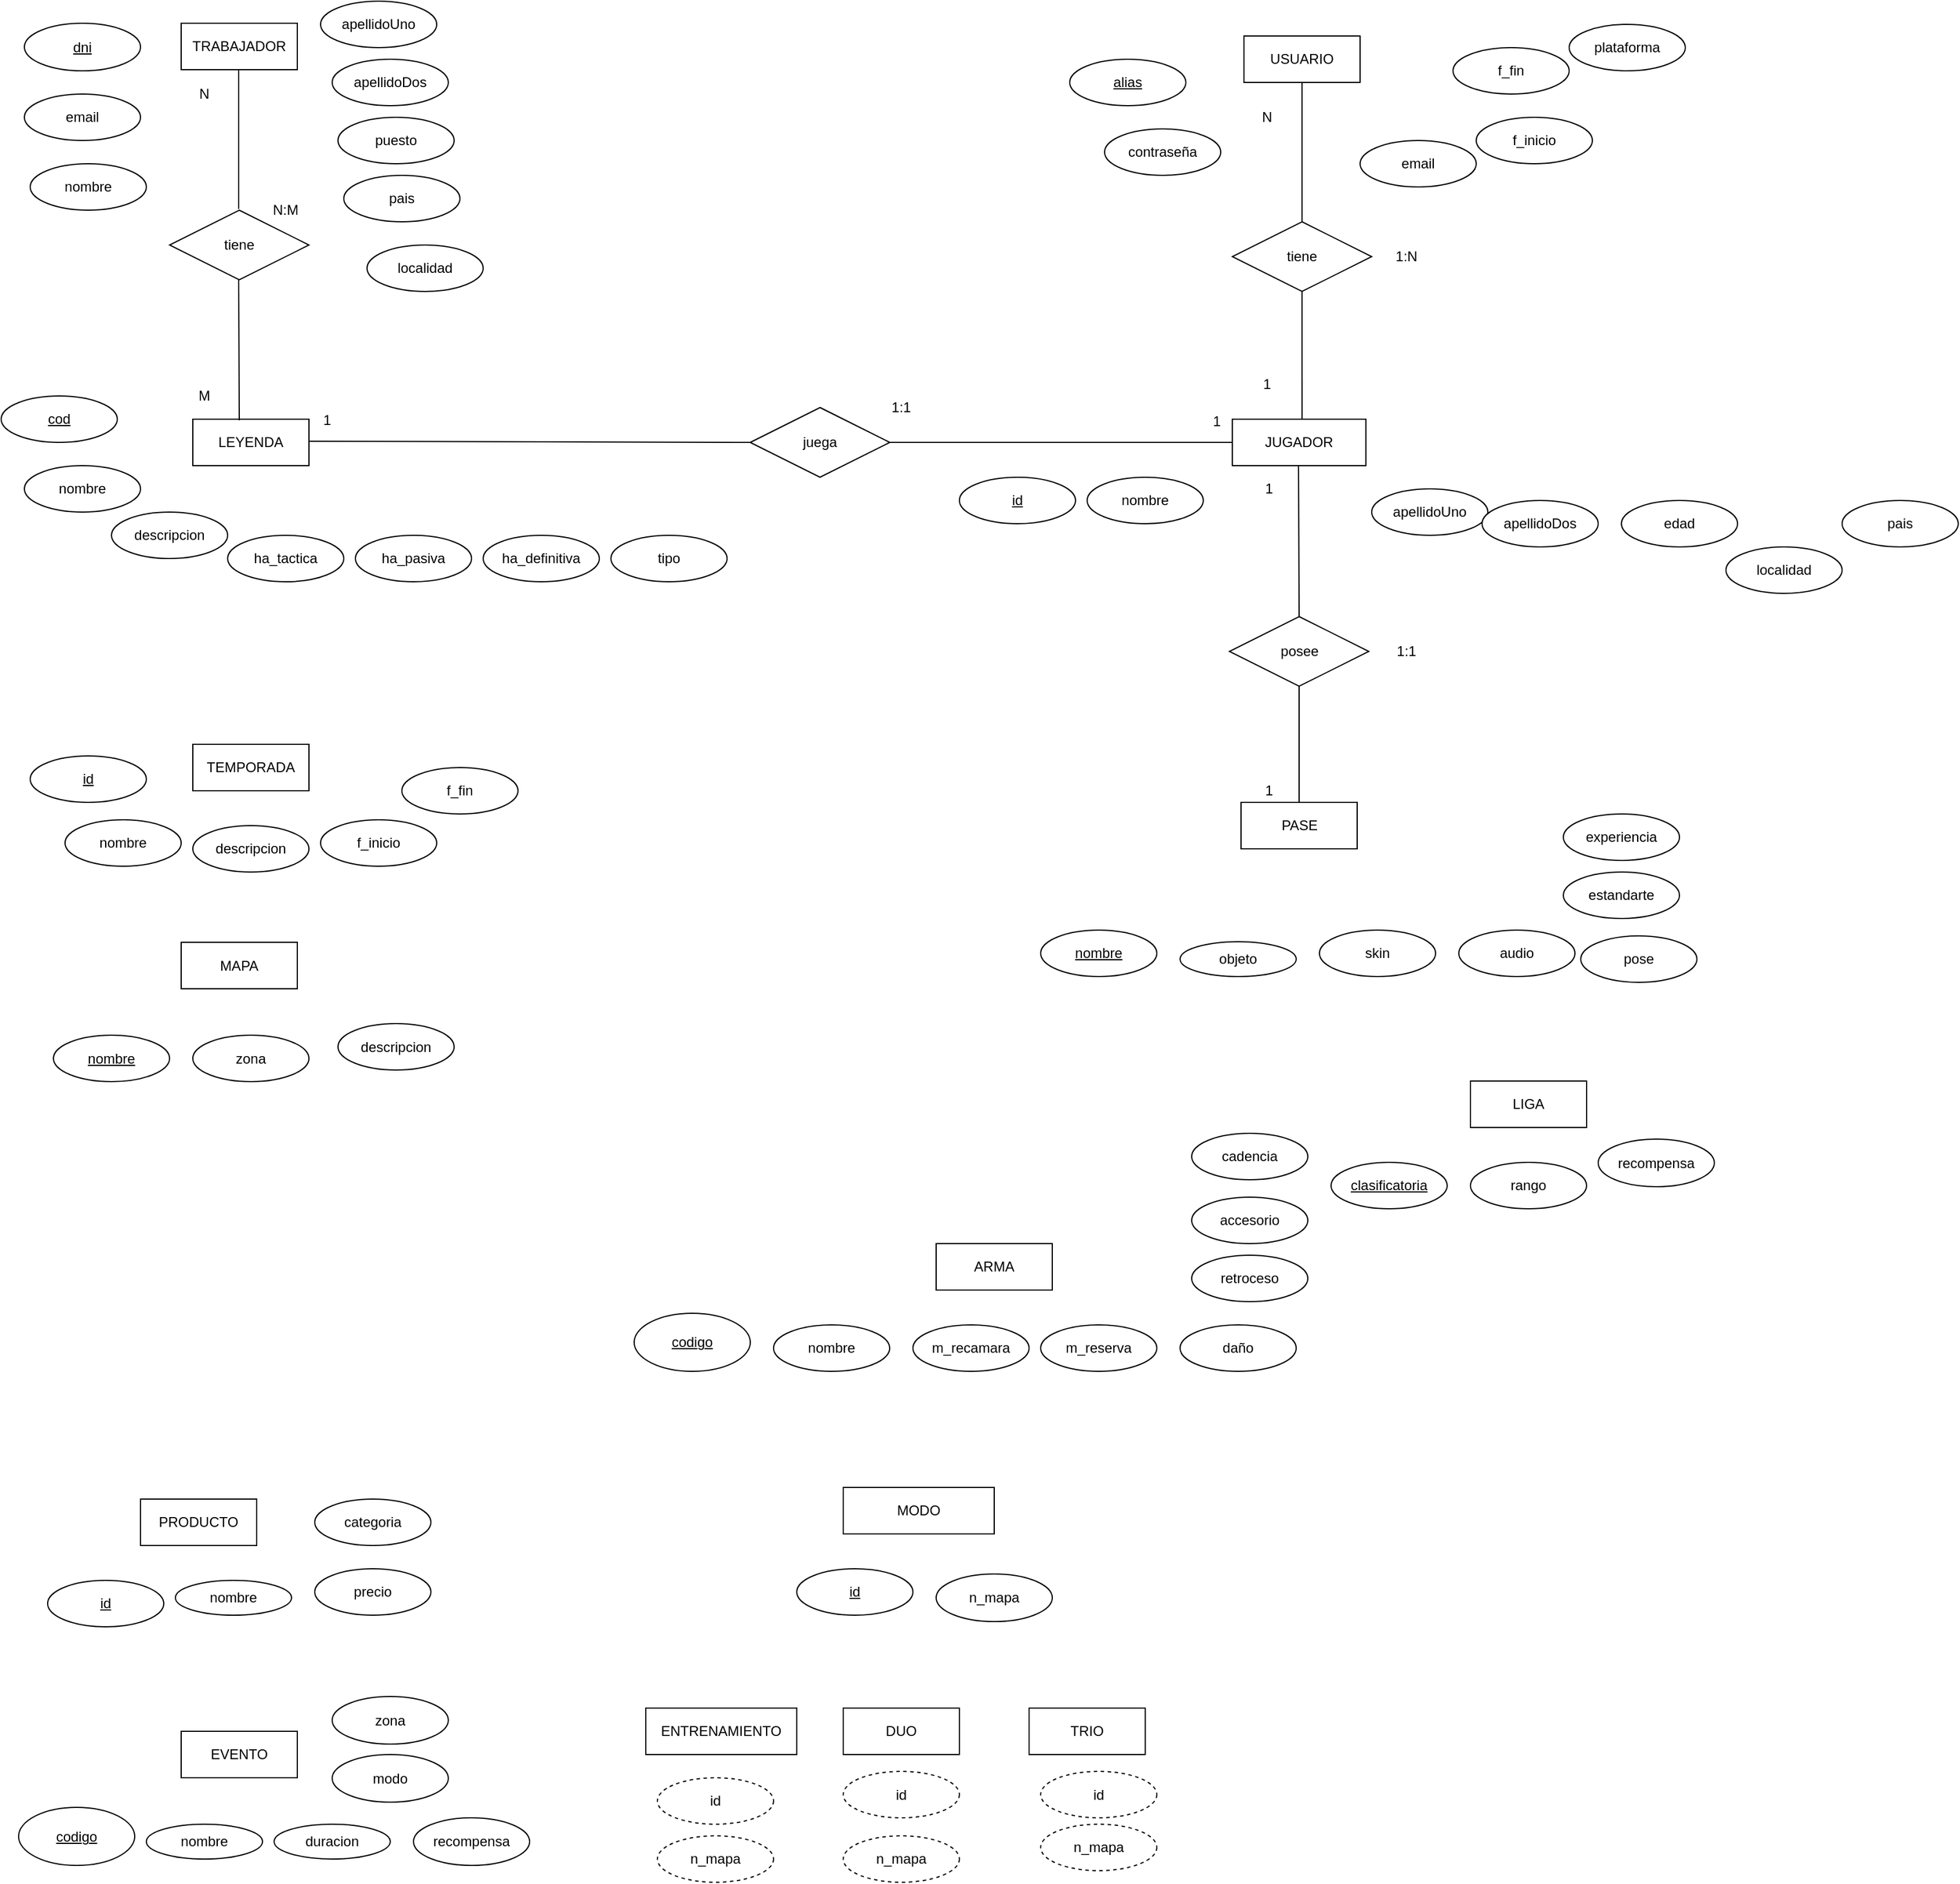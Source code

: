<mxfile version="13.4.1" type="device"><diagram id="OpJ9rPGcbIPehEQFeCrA" name="Page-1"><mxGraphModel dx="868" dy="451" grid="1" gridSize="10" guides="1" tooltips="1" connect="1" arrows="1" fold="1" page="1" pageScale="1" pageWidth="2339" pageHeight="3300" math="0" shadow="0"><root><mxCell id="0"/><mxCell id="1" parent="0"/><mxCell id="3ivWLIvAnxg_gIfKYhiR-1" value="USUARIO" style="whiteSpace=wrap;html=1;align=center;" parent="1" vertex="1"><mxGeometry x="1085" y="40" width="100" height="40" as="geometry"/></mxCell><mxCell id="3ivWLIvAnxg_gIfKYhiR-7" value="TRABAJADOR" style="whiteSpace=wrap;html=1;align=center;" parent="1" vertex="1"><mxGeometry x="170" y="29" width="100" height="40" as="geometry"/></mxCell><mxCell id="3ivWLIvAnxg_gIfKYhiR-8" value="LEYENDA" style="whiteSpace=wrap;html=1;align=center;" parent="1" vertex="1"><mxGeometry x="180" y="370" width="100" height="40" as="geometry"/></mxCell><mxCell id="3ivWLIvAnxg_gIfKYhiR-9" value="MAPA" style="whiteSpace=wrap;html=1;align=center;" parent="1" vertex="1"><mxGeometry x="170" y="820.5" width="100" height="40" as="geometry"/></mxCell><mxCell id="3ivWLIvAnxg_gIfKYhiR-10" value="TEMPORADA" style="whiteSpace=wrap;html=1;align=center;" parent="1" vertex="1"><mxGeometry x="180" y="650" width="100" height="40" as="geometry"/></mxCell><mxCell id="3ivWLIvAnxg_gIfKYhiR-11" value="PASE" style="whiteSpace=wrap;html=1;align=center;" parent="1" vertex="1"><mxGeometry x="1082.5" y="700" width="100" height="40" as="geometry"/></mxCell><mxCell id="3ivWLIvAnxg_gIfKYhiR-12" value="LIGA" style="whiteSpace=wrap;html=1;align=center;" parent="1" vertex="1"><mxGeometry x="1280" y="940" width="100" height="40" as="geometry"/></mxCell><mxCell id="3ivWLIvAnxg_gIfKYhiR-13" value="ARMA" style="whiteSpace=wrap;html=1;align=center;" parent="1" vertex="1"><mxGeometry x="820" y="1080" width="100" height="40" as="geometry"/></mxCell><mxCell id="3ivWLIvAnxg_gIfKYhiR-14" value="PRODUCTO" style="whiteSpace=wrap;html=1;align=center;" parent="1" vertex="1"><mxGeometry x="135" y="1300" width="100" height="40" as="geometry"/></mxCell><mxCell id="3ivWLIvAnxg_gIfKYhiR-16" value="DUO" style="whiteSpace=wrap;html=1;align=center;" parent="1" vertex="1"><mxGeometry x="740" y="1480" width="100" height="40" as="geometry"/></mxCell><mxCell id="3ivWLIvAnxg_gIfKYhiR-17" value="TRIO" style="whiteSpace=wrap;html=1;align=center;" parent="1" vertex="1"><mxGeometry x="900" y="1480" width="100" height="40" as="geometry"/></mxCell><mxCell id="3ivWLIvAnxg_gIfKYhiR-18" value="ENTRENAMIENTO" style="whiteSpace=wrap;html=1;align=center;" parent="1" vertex="1"><mxGeometry x="570" y="1480" width="130" height="40" as="geometry"/></mxCell><mxCell id="3ivWLIvAnxg_gIfKYhiR-19" value="EVENTO" style="whiteSpace=wrap;html=1;align=center;" parent="1" vertex="1"><mxGeometry x="170" y="1500" width="100" height="40" as="geometry"/></mxCell><mxCell id="3ivWLIvAnxg_gIfKYhiR-22" value="apellidoUno" style="ellipse;whiteSpace=wrap;html=1;align=center;" parent="1" vertex="1"><mxGeometry x="1195" y="430" width="100" height="40" as="geometry"/></mxCell><mxCell id="3ivWLIvAnxg_gIfKYhiR-23" value="apellidoDos" style="ellipse;whiteSpace=wrap;html=1;align=center;" parent="1" vertex="1"><mxGeometry x="1290" y="440" width="100" height="40" as="geometry"/></mxCell><mxCell id="3ivWLIvAnxg_gIfKYhiR-24" value="nombre" style="ellipse;whiteSpace=wrap;html=1;align=center;" parent="1" vertex="1"><mxGeometry x="950" y="420" width="100" height="40" as="geometry"/></mxCell><mxCell id="3ivWLIvAnxg_gIfKYhiR-25" value="email" style="ellipse;whiteSpace=wrap;html=1;align=center;" parent="1" vertex="1"><mxGeometry x="1185" y="130" width="100" height="40" as="geometry"/></mxCell><mxCell id="3ivWLIvAnxg_gIfKYhiR-26" value="f_inicio" style="ellipse;whiteSpace=wrap;html=1;align=center;" parent="1" vertex="1"><mxGeometry x="1285" y="110" width="100" height="40" as="geometry"/></mxCell><mxCell id="3ivWLIvAnxg_gIfKYhiR-28" value="f_fin" style="ellipse;whiteSpace=wrap;html=1;align=center;" parent="1" vertex="1"><mxGeometry x="1265" y="50" width="100" height="40" as="geometry"/></mxCell><mxCell id="3ivWLIvAnxg_gIfKYhiR-29" value="contraseña" style="ellipse;whiteSpace=wrap;html=1;align=center;" parent="1" vertex="1"><mxGeometry x="965" y="120" width="100" height="40" as="geometry"/></mxCell><mxCell id="3ivWLIvAnxg_gIfKYhiR-31" value="JUGADOR" style="whiteSpace=wrap;html=1;align=center;" parent="1" vertex="1"><mxGeometry x="1075" y="370" width="115" height="40" as="geometry"/></mxCell><mxCell id="3ivWLIvAnxg_gIfKYhiR-32" value="plataforma" style="ellipse;whiteSpace=wrap;html=1;align=center;" parent="1" vertex="1"><mxGeometry x="1365" y="30" width="100" height="40" as="geometry"/></mxCell><mxCell id="3ivWLIvAnxg_gIfKYhiR-33" value="edad" style="ellipse;whiteSpace=wrap;html=1;align=center;" parent="1" vertex="1"><mxGeometry x="1410" y="440" width="100" height="40" as="geometry"/></mxCell><mxCell id="3ivWLIvAnxg_gIfKYhiR-36" value="id" style="ellipse;whiteSpace=wrap;html=1;align=center;fontStyle=4;" parent="1" vertex="1"><mxGeometry x="840" y="420" width="100" height="40" as="geometry"/></mxCell><mxCell id="3ivWLIvAnxg_gIfKYhiR-37" value="alias" style="ellipse;whiteSpace=wrap;html=1;align=center;fontStyle=4;" parent="1" vertex="1"><mxGeometry x="935" y="60" width="100" height="40" as="geometry"/></mxCell><mxCell id="3ivWLIvAnxg_gIfKYhiR-39" value="dni" style="ellipse;whiteSpace=wrap;html=1;align=center;fontStyle=4;" parent="1" vertex="1"><mxGeometry x="35" y="29" width="100" height="41" as="geometry"/></mxCell><mxCell id="3ivWLIvAnxg_gIfKYhiR-40" value="apellidoUno" style="ellipse;whiteSpace=wrap;html=1;align=center;" parent="1" vertex="1"><mxGeometry x="290" y="10" width="100" height="40" as="geometry"/></mxCell><mxCell id="3ivWLIvAnxg_gIfKYhiR-41" value="apellidoDos" style="ellipse;whiteSpace=wrap;html=1;align=center;" parent="1" vertex="1"><mxGeometry x="300" y="60" width="100" height="40" as="geometry"/></mxCell><mxCell id="3ivWLIvAnxg_gIfKYhiR-42" value="nombre" style="ellipse;whiteSpace=wrap;html=1;align=center;" parent="1" vertex="1"><mxGeometry x="40" y="150" width="100" height="40" as="geometry"/></mxCell><mxCell id="3ivWLIvAnxg_gIfKYhiR-44" value="email" style="ellipse;whiteSpace=wrap;html=1;align=center;" parent="1" vertex="1"><mxGeometry x="35" y="90" width="100" height="40" as="geometry"/></mxCell><mxCell id="3ivWLIvAnxg_gIfKYhiR-45" value="puesto" style="ellipse;whiteSpace=wrap;html=1;align=center;" parent="1" vertex="1"><mxGeometry x="305" y="110" width="100" height="40" as="geometry"/></mxCell><mxCell id="3ivWLIvAnxg_gIfKYhiR-46" value="pais" style="ellipse;whiteSpace=wrap;html=1;align=center;" parent="1" vertex="1"><mxGeometry x="310" y="160" width="100" height="40" as="geometry"/></mxCell><mxCell id="3ivWLIvAnxg_gIfKYhiR-47" value="localidad" style="ellipse;whiteSpace=wrap;html=1;align=center;" parent="1" vertex="1"><mxGeometry x="330" y="220" width="100" height="40" as="geometry"/></mxCell><mxCell id="3ivWLIvAnxg_gIfKYhiR-48" value="pais" style="ellipse;whiteSpace=wrap;html=1;align=center;" parent="1" vertex="1"><mxGeometry x="1600" y="440" width="100" height="40" as="geometry"/></mxCell><mxCell id="3ivWLIvAnxg_gIfKYhiR-49" value="localidad" style="ellipse;whiteSpace=wrap;html=1;align=center;" parent="1" vertex="1"><mxGeometry x="1500" y="480" width="100" height="40" as="geometry"/></mxCell><mxCell id="3ivWLIvAnxg_gIfKYhiR-50" value="nombre" style="ellipse;whiteSpace=wrap;html=1;align=center;" parent="1" vertex="1"><mxGeometry x="35" y="410" width="100" height="40" as="geometry"/></mxCell><mxCell id="3ivWLIvAnxg_gIfKYhiR-51" value="descripcion" style="ellipse;whiteSpace=wrap;html=1;align=center;" parent="1" vertex="1"><mxGeometry x="110" y="450" width="100" height="40" as="geometry"/></mxCell><mxCell id="3ivWLIvAnxg_gIfKYhiR-54" value="cod" style="ellipse;whiteSpace=wrap;html=1;align=center;fontStyle=4;" parent="1" vertex="1"><mxGeometry x="15" y="350" width="100" height="40" as="geometry"/></mxCell><mxCell id="3ivWLIvAnxg_gIfKYhiR-55" value="ha_tactica" style="ellipse;whiteSpace=wrap;html=1;align=center;" parent="1" vertex="1"><mxGeometry x="210" y="470" width="100" height="40" as="geometry"/></mxCell><mxCell id="3ivWLIvAnxg_gIfKYhiR-56" value="ha_pasiva" style="ellipse;whiteSpace=wrap;html=1;align=center;" parent="1" vertex="1"><mxGeometry x="320" y="470" width="100" height="40" as="geometry"/></mxCell><mxCell id="3ivWLIvAnxg_gIfKYhiR-57" value="ha_definitiva" style="ellipse;whiteSpace=wrap;html=1;align=center;" parent="1" vertex="1"><mxGeometry x="430" y="470" width="100" height="40" as="geometry"/></mxCell><mxCell id="3ivWLIvAnxg_gIfKYhiR-58" value="tipo" style="ellipse;whiteSpace=wrap;html=1;align=center;" parent="1" vertex="1"><mxGeometry x="540" y="470" width="100" height="40" as="geometry"/></mxCell><mxCell id="3ivWLIvAnxg_gIfKYhiR-59" value="id" style="ellipse;whiteSpace=wrap;html=1;align=center;fontStyle=4;" parent="1" vertex="1"><mxGeometry x="40" y="660" width="100" height="40" as="geometry"/></mxCell><mxCell id="3ivWLIvAnxg_gIfKYhiR-60" value="nombre" style="ellipse;whiteSpace=wrap;html=1;align=center;" parent="1" vertex="1"><mxGeometry x="70" y="715" width="100" height="40" as="geometry"/></mxCell><mxCell id="3ivWLIvAnxg_gIfKYhiR-61" value="f_inicio" style="ellipse;whiteSpace=wrap;html=1;align=center;" parent="1" vertex="1"><mxGeometry x="290" y="715" width="100" height="40" as="geometry"/></mxCell><mxCell id="3ivWLIvAnxg_gIfKYhiR-62" value="f_fin" style="ellipse;whiteSpace=wrap;html=1;align=center;" parent="1" vertex="1"><mxGeometry x="360" y="670" width="100" height="40" as="geometry"/></mxCell><mxCell id="3ivWLIvAnxg_gIfKYhiR-64" value="descripcion" style="ellipse;whiteSpace=wrap;html=1;align=center;" parent="1" vertex="1"><mxGeometry x="180" y="720" width="100" height="40" as="geometry"/></mxCell><mxCell id="3ivWLIvAnxg_gIfKYhiR-66" value="zona" style="ellipse;whiteSpace=wrap;html=1;align=center;" parent="1" vertex="1"><mxGeometry x="180" y="900.5" width="100" height="40" as="geometry"/></mxCell><mxCell id="3ivWLIvAnxg_gIfKYhiR-67" value="descripcion" style="ellipse;whiteSpace=wrap;html=1;align=center;" parent="1" vertex="1"><mxGeometry x="305" y="890.5" width="100" height="40" as="geometry"/></mxCell><mxCell id="3ivWLIvAnxg_gIfKYhiR-68" value="nombre" style="ellipse;whiteSpace=wrap;html=1;align=center;fontStyle=4;" parent="1" vertex="1"><mxGeometry x="60" y="900.5" width="100" height="40" as="geometry"/></mxCell><mxCell id="PjXVe1Uv_4ituTJSpdPU-1" value="nombre" style="ellipse;whiteSpace=wrap;html=1;align=center;fontStyle=4;" vertex="1" parent="1"><mxGeometry x="910" y="810" width="100" height="40" as="geometry"/></mxCell><mxCell id="PjXVe1Uv_4ituTJSpdPU-2" value="objeto" style="ellipse;whiteSpace=wrap;html=1;align=center;" vertex="1" parent="1"><mxGeometry x="1030" y="820" width="100" height="30" as="geometry"/></mxCell><mxCell id="PjXVe1Uv_4ituTJSpdPU-3" value="skin" style="ellipse;whiteSpace=wrap;html=1;align=center;" vertex="1" parent="1"><mxGeometry x="1150" y="810" width="100" height="40" as="geometry"/></mxCell><mxCell id="PjXVe1Uv_4ituTJSpdPU-4" value="audio" style="ellipse;whiteSpace=wrap;html=1;align=center;" vertex="1" parent="1"><mxGeometry x="1270" y="810" width="100" height="40" as="geometry"/></mxCell><mxCell id="PjXVe1Uv_4ituTJSpdPU-5" value="pose" style="ellipse;whiteSpace=wrap;html=1;align=center;" vertex="1" parent="1"><mxGeometry x="1375" y="815" width="100" height="40" as="geometry"/></mxCell><mxCell id="PjXVe1Uv_4ituTJSpdPU-6" value="estandarte" style="ellipse;whiteSpace=wrap;html=1;align=center;" vertex="1" parent="1"><mxGeometry x="1360" y="760" width="100" height="40" as="geometry"/></mxCell><mxCell id="PjXVe1Uv_4ituTJSpdPU-7" value="experiencia" style="ellipse;whiteSpace=wrap;html=1;align=center;" vertex="1" parent="1"><mxGeometry x="1360" y="710" width="100" height="40" as="geometry"/></mxCell><mxCell id="PjXVe1Uv_4ituTJSpdPU-9" value="rango" style="ellipse;whiteSpace=wrap;html=1;align=center;" vertex="1" parent="1"><mxGeometry x="1280" y="1010" width="100" height="40" as="geometry"/></mxCell><mxCell id="PjXVe1Uv_4ituTJSpdPU-11" value="clasificatoria" style="ellipse;whiteSpace=wrap;html=1;align=center;fontStyle=4;" vertex="1" parent="1"><mxGeometry x="1160" y="1010" width="100" height="40" as="geometry"/></mxCell><mxCell id="PjXVe1Uv_4ituTJSpdPU-14" value="recompensa" style="ellipse;whiteSpace=wrap;html=1;align=center;" vertex="1" parent="1"><mxGeometry x="1390" y="990" width="100" height="41" as="geometry"/></mxCell><mxCell id="PjXVe1Uv_4ituTJSpdPU-17" value="id" style="ellipse;whiteSpace=wrap;html=1;align=center;fontStyle=4;" vertex="1" parent="1"><mxGeometry x="55" y="1370" width="100" height="40" as="geometry"/></mxCell><mxCell id="PjXVe1Uv_4ituTJSpdPU-18" value="precio" style="ellipse;whiteSpace=wrap;html=1;align=center;" vertex="1" parent="1"><mxGeometry x="285" y="1360" width="100" height="40" as="geometry"/></mxCell><mxCell id="PjXVe1Uv_4ituTJSpdPU-19" value="nombre" style="ellipse;whiteSpace=wrap;html=1;align=center;" vertex="1" parent="1"><mxGeometry x="165" y="1370" width="100" height="30" as="geometry"/></mxCell><mxCell id="PjXVe1Uv_4ituTJSpdPU-20" value="categoria" style="ellipse;whiteSpace=wrap;html=1;align=center;" vertex="1" parent="1"><mxGeometry x="285" y="1300" width="100" height="40" as="geometry"/></mxCell><mxCell id="PjXVe1Uv_4ituTJSpdPU-21" value="nombre" style="ellipse;whiteSpace=wrap;html=1;align=center;" vertex="1" parent="1"><mxGeometry x="680" y="1150" width="100" height="40" as="geometry"/></mxCell><mxCell id="PjXVe1Uv_4ituTJSpdPU-22" value="m_recamara" style="ellipse;whiteSpace=wrap;html=1;align=center;" vertex="1" parent="1"><mxGeometry x="800" y="1150" width="100" height="40" as="geometry"/></mxCell><mxCell id="PjXVe1Uv_4ituTJSpdPU-23" value="m_reserva" style="ellipse;whiteSpace=wrap;html=1;align=center;" vertex="1" parent="1"><mxGeometry x="910" y="1150" width="100" height="40" as="geometry"/></mxCell><mxCell id="PjXVe1Uv_4ituTJSpdPU-24" value="daño" style="ellipse;whiteSpace=wrap;html=1;align=center;" vertex="1" parent="1"><mxGeometry x="1030" y="1150" width="100" height="40" as="geometry"/></mxCell><mxCell id="PjXVe1Uv_4ituTJSpdPU-25" value="retroceso" style="ellipse;whiteSpace=wrap;html=1;align=center;" vertex="1" parent="1"><mxGeometry x="1040" y="1090" width="100" height="40" as="geometry"/></mxCell><mxCell id="PjXVe1Uv_4ituTJSpdPU-26" value="accesorio" style="ellipse;whiteSpace=wrap;html=1;align=center;" vertex="1" parent="1"><mxGeometry x="1040" y="1040" width="100" height="40" as="geometry"/></mxCell><mxCell id="PjXVe1Uv_4ituTJSpdPU-27" value="codigo" style="ellipse;whiteSpace=wrap;html=1;align=center;fontStyle=4;" vertex="1" parent="1"><mxGeometry x="560" y="1140" width="100" height="50" as="geometry"/></mxCell><mxCell id="PjXVe1Uv_4ituTJSpdPU-28" value="cadencia" style="ellipse;whiteSpace=wrap;html=1;align=center;" vertex="1" parent="1"><mxGeometry x="1040" y="985" width="100" height="40" as="geometry"/></mxCell><mxCell id="PjXVe1Uv_4ituTJSpdPU-29" value="duracion" style="ellipse;whiteSpace=wrap;html=1;align=center;" vertex="1" parent="1"><mxGeometry x="250" y="1580" width="100" height="30" as="geometry"/></mxCell><mxCell id="PjXVe1Uv_4ituTJSpdPU-31" value="nombre" style="ellipse;whiteSpace=wrap;html=1;align=center;" vertex="1" parent="1"><mxGeometry x="140" y="1580" width="100" height="30" as="geometry"/></mxCell><mxCell id="PjXVe1Uv_4ituTJSpdPU-32" value="recompensa" style="ellipse;whiteSpace=wrap;html=1;align=center;" vertex="1" parent="1"><mxGeometry x="370" y="1574.5" width="100" height="41" as="geometry"/></mxCell><mxCell id="PjXVe1Uv_4ituTJSpdPU-33" value="modo" style="ellipse;whiteSpace=wrap;html=1;align=center;" vertex="1" parent="1"><mxGeometry x="300" y="1520" width="100" height="41" as="geometry"/></mxCell><mxCell id="PjXVe1Uv_4ituTJSpdPU-34" value="zona" style="ellipse;whiteSpace=wrap;html=1;align=center;" vertex="1" parent="1"><mxGeometry x="300" y="1470" width="100" height="41" as="geometry"/></mxCell><mxCell id="PjXVe1Uv_4ituTJSpdPU-35" value="codigo" style="ellipse;whiteSpace=wrap;html=1;align=center;fontStyle=4;" vertex="1" parent="1"><mxGeometry x="30" y="1565.5" width="100" height="50" as="geometry"/></mxCell><mxCell id="PjXVe1Uv_4ituTJSpdPU-36" value="n_mapa" style="ellipse;whiteSpace=wrap;html=1;align=center;" vertex="1" parent="1"><mxGeometry x="820" y="1364.5" width="100" height="41" as="geometry"/></mxCell><mxCell id="PjXVe1Uv_4ituTJSpdPU-40" value="MODO" style="whiteSpace=wrap;html=1;align=center;" vertex="1" parent="1"><mxGeometry x="740" y="1290" width="130" height="40" as="geometry"/></mxCell><mxCell id="PjXVe1Uv_4ituTJSpdPU-42" value="id" style="ellipse;whiteSpace=wrap;html=1;align=center;fontStyle=4;" vertex="1" parent="1"><mxGeometry x="700" y="1360" width="100" height="40" as="geometry"/></mxCell><mxCell id="PjXVe1Uv_4ituTJSpdPU-43" value="n_mapa" style="ellipse;whiteSpace=wrap;html=1;align=center;dashed=1;" vertex="1" parent="1"><mxGeometry x="580" y="1590" width="100" height="40" as="geometry"/></mxCell><mxCell id="PjXVe1Uv_4ituTJSpdPU-44" value="n_mapa" style="ellipse;whiteSpace=wrap;html=1;align=center;dashed=1;" vertex="1" parent="1"><mxGeometry x="910" y="1580" width="100" height="40" as="geometry"/></mxCell><mxCell id="PjXVe1Uv_4ituTJSpdPU-45" value="n_mapa" style="ellipse;whiteSpace=wrap;html=1;align=center;dashed=1;" vertex="1" parent="1"><mxGeometry x="740" y="1590" width="100" height="40" as="geometry"/></mxCell><mxCell id="PjXVe1Uv_4ituTJSpdPU-46" value="tiene" style="shape=rhombus;perimeter=rhombusPerimeter;whiteSpace=wrap;html=1;align=center;" vertex="1" parent="1"><mxGeometry x="1075" y="200" width="120" height="60" as="geometry"/></mxCell><mxCell id="PjXVe1Uv_4ituTJSpdPU-51" value="" style="endArrow=none;html=1;rounded=0;entryX=0.5;entryY=1;entryDx=0;entryDy=0;exitX=0.5;exitY=0;exitDx=0;exitDy=0;" edge="1" parent="1" source="PjXVe1Uv_4ituTJSpdPU-46" target="3ivWLIvAnxg_gIfKYhiR-1"><mxGeometry relative="1" as="geometry"><mxPoint x="965" y="240" as="sourcePoint"/><mxPoint x="1125" y="240" as="targetPoint"/></mxGeometry></mxCell><mxCell id="PjXVe1Uv_4ituTJSpdPU-53" value="N" style="text;html=1;strokeColor=none;fillColor=none;align=center;verticalAlign=middle;whiteSpace=wrap;rounded=0;" vertex="1" parent="1"><mxGeometry x="1085" y="100" width="40" height="20" as="geometry"/></mxCell><mxCell id="PjXVe1Uv_4ituTJSpdPU-55" value="1" style="text;html=1;strokeColor=none;fillColor=none;align=center;verticalAlign=middle;whiteSpace=wrap;rounded=0;" vertex="1" parent="1"><mxGeometry x="1085" y="330" width="40" height="20" as="geometry"/></mxCell><mxCell id="PjXVe1Uv_4ituTJSpdPU-57" value="" style="endArrow=none;html=1;rounded=0;entryX=0.5;entryY=1;entryDx=0;entryDy=0;exitX=0.522;exitY=0;exitDx=0;exitDy=0;exitPerimeter=0;" edge="1" parent="1" source="3ivWLIvAnxg_gIfKYhiR-31"><mxGeometry relative="1" as="geometry"><mxPoint x="1135" y="360" as="sourcePoint"/><mxPoint x="1135" y="260" as="targetPoint"/></mxGeometry></mxCell><mxCell id="PjXVe1Uv_4ituTJSpdPU-58" value="1:N" style="text;html=1;strokeColor=none;fillColor=none;align=center;verticalAlign=middle;whiteSpace=wrap;rounded=0;" vertex="1" parent="1"><mxGeometry x="1205" y="220" width="40" height="20" as="geometry"/></mxCell><mxCell id="PjXVe1Uv_4ituTJSpdPU-60" value="juega" style="shape=rhombus;perimeter=rhombusPerimeter;whiteSpace=wrap;html=1;align=center;" vertex="1" parent="1"><mxGeometry x="660" y="360" width="120" height="60" as="geometry"/></mxCell><mxCell id="PjXVe1Uv_4ituTJSpdPU-61" value="1:1" style="text;html=1;strokeColor=none;fillColor=none;align=center;verticalAlign=middle;whiteSpace=wrap;rounded=0;" vertex="1" parent="1"><mxGeometry x="770" y="350" width="40" height="20" as="geometry"/></mxCell><mxCell id="PjXVe1Uv_4ituTJSpdPU-62" value="" style="endArrow=none;html=1;rounded=0;entryX=0;entryY=0.5;entryDx=0;entryDy=0;exitX=1;exitY=0.5;exitDx=0;exitDy=0;" edge="1" parent="1" source="PjXVe1Uv_4ituTJSpdPU-60" target="3ivWLIvAnxg_gIfKYhiR-31"><mxGeometry relative="1" as="geometry"><mxPoint x="780" y="379.5" as="sourcePoint"/><mxPoint x="940" y="379.5" as="targetPoint"/></mxGeometry></mxCell><mxCell id="PjXVe1Uv_4ituTJSpdPU-63" value="1" style="resizable=0;html=1;align=right;verticalAlign=bottom;" connectable="0" vertex="1" parent="PjXVe1Uv_4ituTJSpdPU-62"><mxGeometry x="1" relative="1" as="geometry"><mxPoint x="-10" y="-10" as="offset"/></mxGeometry></mxCell><mxCell id="PjXVe1Uv_4ituTJSpdPU-64" value="" style="endArrow=none;html=1;rounded=0;entryX=0;entryY=0.5;entryDx=0;entryDy=0;" edge="1" parent="1" target="PjXVe1Uv_4ituTJSpdPU-60"><mxGeometry relative="1" as="geometry"><mxPoint x="280" y="389" as="sourcePoint"/><mxPoint x="585" y="389.5" as="targetPoint"/></mxGeometry></mxCell><mxCell id="PjXVe1Uv_4ituTJSpdPU-65" value="1" style="resizable=0;html=1;align=right;verticalAlign=bottom;" connectable="0" vertex="1" parent="PjXVe1Uv_4ituTJSpdPU-64"><mxGeometry x="1" relative="1" as="geometry"><mxPoint x="-360" y="-10" as="offset"/></mxGeometry></mxCell><mxCell id="PjXVe1Uv_4ituTJSpdPU-67" value="juega" style="shape=rhombus;perimeter=rhombusPerimeter;whiteSpace=wrap;html=1;align=center;" vertex="1" parent="1"><mxGeometry x="660" y="360" width="120" height="60" as="geometry"/></mxCell><mxCell id="PjXVe1Uv_4ituTJSpdPU-69" value="" style="endArrow=none;html=1;rounded=0;entryX=0.5;entryY=1;entryDx=0;entryDy=0;exitX=0.4;exitY=0.025;exitDx=0;exitDy=0;exitPerimeter=0;" edge="1" parent="1" source="3ivWLIvAnxg_gIfKYhiR-8"><mxGeometry relative="1" as="geometry"><mxPoint x="220" y="340" as="sourcePoint"/><mxPoint x="219.5" y="250" as="targetPoint"/></mxGeometry></mxCell><mxCell id="PjXVe1Uv_4ituTJSpdPU-70" value="" style="endArrow=none;html=1;rounded=0;entryX=0.5;entryY=1;entryDx=0;entryDy=0;exitX=0.5;exitY=0;exitDx=0;exitDy=0;" edge="1" parent="1"><mxGeometry relative="1" as="geometry"><mxPoint x="219.5" y="189" as="sourcePoint"/><mxPoint x="219.5" y="69" as="targetPoint"/></mxGeometry></mxCell><mxCell id="PjXVe1Uv_4ituTJSpdPU-72" value="tiene" style="shape=rhombus;perimeter=rhombusPerimeter;whiteSpace=wrap;html=1;align=center;" vertex="1" parent="1"><mxGeometry x="160" y="190" width="120" height="60" as="geometry"/></mxCell><mxCell id="PjXVe1Uv_4ituTJSpdPU-73" value="N:M" style="text;html=1;strokeColor=none;fillColor=none;align=center;verticalAlign=middle;whiteSpace=wrap;rounded=0;" vertex="1" parent="1"><mxGeometry x="240" y="180" width="40" height="20" as="geometry"/></mxCell><mxCell id="PjXVe1Uv_4ituTJSpdPU-74" value="N" style="text;html=1;strokeColor=none;fillColor=none;align=center;verticalAlign=middle;whiteSpace=wrap;rounded=0;" vertex="1" parent="1"><mxGeometry x="170" y="80" width="40" height="20" as="geometry"/></mxCell><mxCell id="PjXVe1Uv_4ituTJSpdPU-75" value="M" style="text;html=1;strokeColor=none;fillColor=none;align=center;verticalAlign=middle;whiteSpace=wrap;rounded=0;" vertex="1" parent="1"><mxGeometry x="170" y="340" width="40" height="20" as="geometry"/></mxCell><mxCell id="PjXVe1Uv_4ituTJSpdPU-79" value="id" style="ellipse;whiteSpace=wrap;html=1;align=center;dashed=1;" vertex="1" parent="1"><mxGeometry x="580" y="1540" width="100" height="40" as="geometry"/></mxCell><mxCell id="PjXVe1Uv_4ituTJSpdPU-80" value="id" style="ellipse;whiteSpace=wrap;html=1;align=center;dashed=1;" vertex="1" parent="1"><mxGeometry x="740" y="1534.5" width="100" height="40" as="geometry"/></mxCell><mxCell id="PjXVe1Uv_4ituTJSpdPU-81" value="id" style="ellipse;whiteSpace=wrap;html=1;align=center;dashed=1;" vertex="1" parent="1"><mxGeometry x="910" y="1534.5" width="100" height="40" as="geometry"/></mxCell><mxCell id="PjXVe1Uv_4ituTJSpdPU-82" value="posee" style="shape=rhombus;perimeter=rhombusPerimeter;whiteSpace=wrap;html=1;align=center;" vertex="1" parent="1"><mxGeometry x="1072.5" y="540" width="120" height="60" as="geometry"/></mxCell><mxCell id="PjXVe1Uv_4ituTJSpdPU-83" value="" style="endArrow=none;html=1;rounded=0;exitX=0.5;exitY=0;exitDx=0;exitDy=0;entryX=0.5;entryY=1;entryDx=0;entryDy=0;" edge="1" parent="1" source="3ivWLIvAnxg_gIfKYhiR-11" target="PjXVe1Uv_4ituTJSpdPU-82"><mxGeometry relative="1" as="geometry"><mxPoint x="1129" y="740" as="sourcePoint"/><mxPoint x="1129" y="600" as="targetPoint"/></mxGeometry></mxCell><mxCell id="PjXVe1Uv_4ituTJSpdPU-85" value="" style="endArrow=none;html=1;rounded=0;exitX=0.5;exitY=0;exitDx=0;exitDy=0;" edge="1" parent="1" source="PjXVe1Uv_4ituTJSpdPU-82"><mxGeometry relative="1" as="geometry"><mxPoint x="1133" y="520" as="sourcePoint"/><mxPoint x="1132" y="410" as="targetPoint"/></mxGeometry></mxCell><mxCell id="PjXVe1Uv_4ituTJSpdPU-86" value="1:1" style="text;html=1;strokeColor=none;fillColor=none;align=center;verticalAlign=middle;whiteSpace=wrap;rounded=0;" vertex="1" parent="1"><mxGeometry x="1205" y="560" width="40" height="20" as="geometry"/></mxCell><mxCell id="PjXVe1Uv_4ituTJSpdPU-88" value="1" style="resizable=0;html=1;align=right;verticalAlign=bottom;" connectable="0" vertex="1" parent="1"><mxGeometry x="1065" y="360" as="geometry"><mxPoint x="45" y="78" as="offset"/></mxGeometry></mxCell><mxCell id="PjXVe1Uv_4ituTJSpdPU-89" value="1" style="resizable=0;html=1;align=right;verticalAlign=bottom;" connectable="0" vertex="1" parent="1"><mxGeometry x="1065" y="620" as="geometry"><mxPoint x="45" y="78" as="offset"/></mxGeometry></mxCell></root></mxGraphModel></diagram></mxfile>